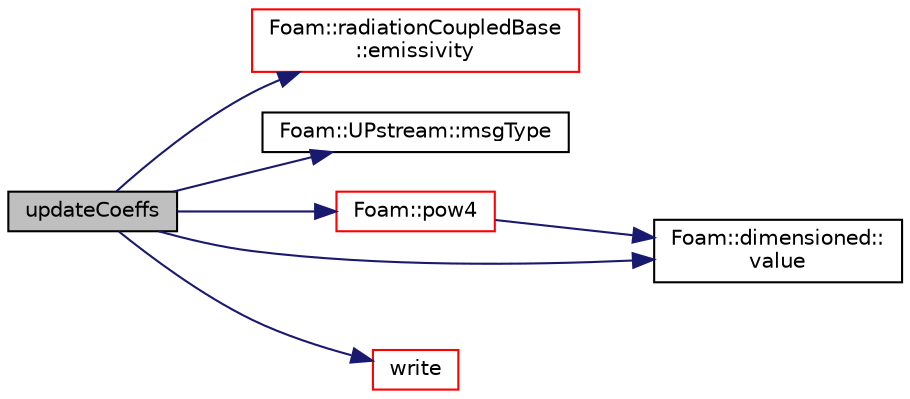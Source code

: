digraph "updateCoeffs"
{
  bgcolor="transparent";
  edge [fontname="Helvetica",fontsize="10",labelfontname="Helvetica",labelfontsize="10"];
  node [fontname="Helvetica",fontsize="10",shape=record];
  rankdir="LR";
  Node1 [label="updateCoeffs",height=0.2,width=0.4,color="black", fillcolor="grey75", style="filled", fontcolor="black"];
  Node1 -> Node2 [color="midnightblue",fontsize="10",style="solid",fontname="Helvetica"];
  Node2 [label="Foam::radiationCoupledBase\l::emissivity",height=0.2,width=0.4,color="red",URL="$a02064.html#a961b12b81e3a70d9195761a70e57907d",tooltip="Calculate corresponding emissivity field. "];
  Node1 -> Node3 [color="midnightblue",fontsize="10",style="solid",fontname="Helvetica"];
  Node3 [label="Foam::UPstream::msgType",height=0.2,width=0.4,color="black",URL="$a02780.html#ae5b8fe6652f6320aa6c7f5c44b6f01b7",tooltip="Message tag of standard messages. "];
  Node1 -> Node4 [color="midnightblue",fontsize="10",style="solid",fontname="Helvetica"];
  Node4 [label="Foam::pow4",height=0.2,width=0.4,color="red",URL="$a10758.html#aa0ae321d4861170e35fbb938636a4f40"];
  Node4 -> Node5 [color="midnightblue",fontsize="10",style="solid",fontname="Helvetica"];
  Node5 [label="Foam::dimensioned::\lvalue",height=0.2,width=0.4,color="black",URL="$a00532.html#a080d3824651cfcf52f72acceec615aaa",tooltip="Return const reference to value. "];
  Node1 -> Node5 [color="midnightblue",fontsize="10",style="solid",fontname="Helvetica"];
  Node1 -> Node6 [color="midnightblue",fontsize="10",style="solid",fontname="Helvetica"];
  Node6 [label="write",height=0.2,width=0.4,color="red",URL="$a01436.html#a0941061ad5a26be83b4107d05750ace6",tooltip="Write. "];
}
